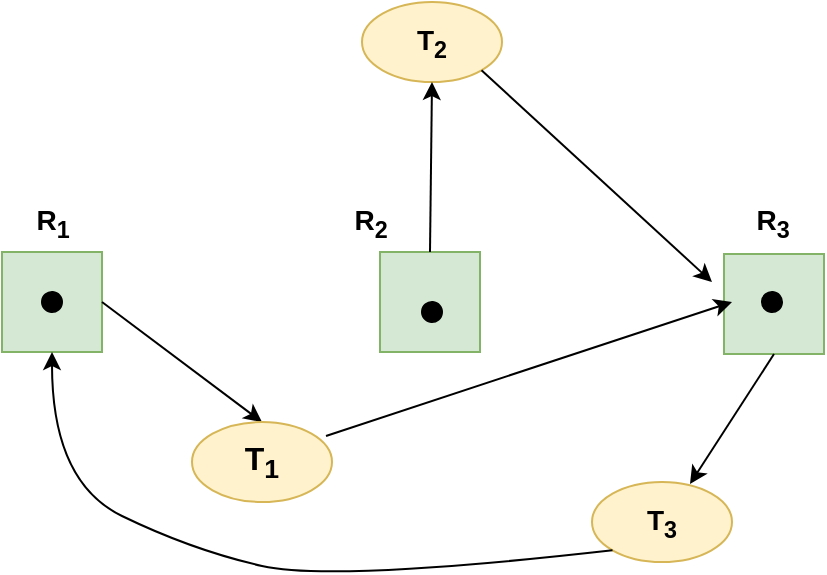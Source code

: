 <mxfile version="17.1.3" type="github">
  <diagram id="1qR-YILkwgbdzUPCVWST" name="Page-1">
    <mxGraphModel dx="786" dy="545" grid="1" gridSize="10" guides="1" tooltips="1" connect="1" arrows="1" fold="1" page="1" pageScale="1" pageWidth="827" pageHeight="1169" math="0" shadow="0">
      <root>
        <mxCell id="0" />
        <mxCell id="1" parent="0" />
        <mxCell id="FMtfgFideMw1u2nnzhZI-16" value="" style="whiteSpace=wrap;html=1;aspect=fixed;fillColor=#d5e8d4;strokeColor=#82b366;" vertex="1" parent="1">
          <mxGeometry x="576" y="266" width="50" height="50" as="geometry" />
        </mxCell>
        <mxCell id="FMtfgFideMw1u2nnzhZI-15" value="" style="whiteSpace=wrap;html=1;aspect=fixed;fillColor=#d5e8d4;strokeColor=#82b366;" vertex="1" parent="1">
          <mxGeometry x="404" y="265" width="50" height="50" as="geometry" />
        </mxCell>
        <mxCell id="FMtfgFideMw1u2nnzhZI-1" value="" style="whiteSpace=wrap;html=1;aspect=fixed;fillColor=#d5e8d4;strokeColor=#82b366;" vertex="1" parent="1">
          <mxGeometry x="215" y="265" width="50" height="50" as="geometry" />
        </mxCell>
        <mxCell id="FMtfgFideMw1u2nnzhZI-5" value="&lt;font style=&quot;font-size: 14px&quot;&gt;&lt;b&gt;T&lt;sub&gt;3&lt;/sub&gt;&lt;/b&gt;&lt;/font&gt;" style="ellipse;whiteSpace=wrap;html=1;fillColor=#fff2cc;strokeColor=#d6b656;" vertex="1" parent="1">
          <mxGeometry x="510" y="380" width="70" height="40" as="geometry" />
        </mxCell>
        <mxCell id="FMtfgFideMw1u2nnzhZI-6" value="&lt;font style=&quot;font-size: 14px&quot;&gt;&lt;b&gt;T&lt;sub&gt;2&lt;/sub&gt;&lt;/b&gt;&lt;/font&gt;" style="ellipse;whiteSpace=wrap;html=1;fillColor=#fff2cc;strokeColor=#d6b656;" vertex="1" parent="1">
          <mxGeometry x="395" y="140" width="70" height="40" as="geometry" />
        </mxCell>
        <mxCell id="FMtfgFideMw1u2nnzhZI-7" value="" style="ellipse;whiteSpace=wrap;html=1;aspect=fixed;rotation=5;fillColor=#000000;" vertex="1" parent="1">
          <mxGeometry x="235" y="285" width="10" height="10" as="geometry" />
        </mxCell>
        <mxCell id="FMtfgFideMw1u2nnzhZI-8" value="" style="ellipse;whiteSpace=wrap;html=1;aspect=fixed;rotation=5;fillColor=#000000;" vertex="1" parent="1">
          <mxGeometry x="425" y="290" width="10" height="10" as="geometry" />
        </mxCell>
        <mxCell id="FMtfgFideMw1u2nnzhZI-9" value="" style="ellipse;whiteSpace=wrap;html=1;aspect=fixed;rotation=5;fillColor=#000000;" vertex="1" parent="1">
          <mxGeometry x="595" y="285" width="10" height="10" as="geometry" />
        </mxCell>
        <mxCell id="FMtfgFideMw1u2nnzhZI-12" value="&lt;font style=&quot;font-size: 14px&quot;&gt;&lt;b&gt;R&lt;sub&gt;1&lt;/sub&gt;&lt;/b&gt;&lt;/font&gt;" style="text;html=1;align=center;verticalAlign=middle;resizable=0;points=[];autosize=1;strokeColor=none;fillColor=none;" vertex="1" parent="1">
          <mxGeometry x="225" y="240" width="30" height="20" as="geometry" />
        </mxCell>
        <mxCell id="FMtfgFideMw1u2nnzhZI-13" value="&lt;font style=&quot;font-size: 14px&quot;&gt;&lt;b&gt;R&lt;sub&gt;2&lt;/sub&gt;&lt;/b&gt;&lt;/font&gt;" style="text;html=1;align=center;verticalAlign=middle;resizable=0;points=[];autosize=1;strokeColor=none;fillColor=none;perimeterSpacing=1;" vertex="1" parent="1">
          <mxGeometry x="384" y="240" width="30" height="20" as="geometry" />
        </mxCell>
        <mxCell id="FMtfgFideMw1u2nnzhZI-14" value="&lt;font style=&quot;font-size: 14px&quot;&gt;&lt;b&gt;R&lt;sub&gt;3&lt;/sub&gt;&lt;/b&gt;&lt;/font&gt;" style="text;html=1;align=center;verticalAlign=middle;resizable=0;points=[];autosize=1;strokeColor=none;fillColor=none;" vertex="1" parent="1">
          <mxGeometry x="585" y="240" width="30" height="20" as="geometry" />
        </mxCell>
        <mxCell id="FMtfgFideMw1u2nnzhZI-19" value="" style="endArrow=classic;html=1;rounded=0;fontSize=14;exitX=1;exitY=1;exitDx=0;exitDy=0;" edge="1" parent="1" source="FMtfgFideMw1u2nnzhZI-6">
          <mxGeometry width="50" height="50" relative="1" as="geometry">
            <mxPoint x="380" y="310" as="sourcePoint" />
            <mxPoint x="570" y="280" as="targetPoint" />
          </mxGeometry>
        </mxCell>
        <mxCell id="FMtfgFideMw1u2nnzhZI-20" value="" style="endArrow=classic;html=1;rounded=0;fontSize=14;startArrow=none;exitX=0.957;exitY=0.175;exitDx=0;exitDy=0;exitPerimeter=0;" edge="1" parent="1" source="FMtfgFideMw1u2nnzhZI-4">
          <mxGeometry width="50" height="50" relative="1" as="geometry">
            <mxPoint x="340" y="380" as="sourcePoint" />
            <mxPoint x="580" y="290" as="targetPoint" />
          </mxGeometry>
        </mxCell>
        <mxCell id="FMtfgFideMw1u2nnzhZI-21" value="" style="curved=1;endArrow=classic;html=1;rounded=0;fontSize=14;exitX=0;exitY=1;exitDx=0;exitDy=0;entryX=0.5;entryY=1;entryDx=0;entryDy=0;" edge="1" parent="1" source="FMtfgFideMw1u2nnzhZI-5" target="FMtfgFideMw1u2nnzhZI-1">
          <mxGeometry width="50" height="50" relative="1" as="geometry">
            <mxPoint x="205" y="490" as="sourcePoint" />
            <mxPoint x="255" y="440" as="targetPoint" />
            <Array as="points">
              <mxPoint x="380" y="430" />
              <mxPoint x="310" y="414" />
              <mxPoint x="240" y="380" />
            </Array>
          </mxGeometry>
        </mxCell>
        <mxCell id="FMtfgFideMw1u2nnzhZI-22" value="" style="endArrow=classic;html=1;rounded=0;fontSize=14;entryX=0.7;entryY=0.025;entryDx=0;entryDy=0;entryPerimeter=0;exitX=0.5;exitY=1;exitDx=0;exitDy=0;" edge="1" parent="1" source="FMtfgFideMw1u2nnzhZI-16" target="FMtfgFideMw1u2nnzhZI-5">
          <mxGeometry width="50" height="50" relative="1" as="geometry">
            <mxPoint x="380" y="310" as="sourcePoint" />
            <mxPoint x="430" y="260" as="targetPoint" />
          </mxGeometry>
        </mxCell>
        <mxCell id="FMtfgFideMw1u2nnzhZI-23" value="" style="endArrow=classic;html=1;rounded=0;fontSize=14;entryX=0.5;entryY=0;entryDx=0;entryDy=0;exitX=1;exitY=0.5;exitDx=0;exitDy=0;" edge="1" parent="1" source="FMtfgFideMw1u2nnzhZI-1" target="FMtfgFideMw1u2nnzhZI-4">
          <mxGeometry width="50" height="50" relative="1" as="geometry">
            <mxPoint x="270" y="290" as="sourcePoint" />
            <mxPoint x="430" y="260" as="targetPoint" />
          </mxGeometry>
        </mxCell>
        <mxCell id="FMtfgFideMw1u2nnzhZI-4" value="&lt;font style=&quot;font-size: 16px&quot;&gt;&lt;b&gt;T&lt;sub&gt;1&lt;/sub&gt;&lt;/b&gt;&lt;/font&gt;" style="ellipse;whiteSpace=wrap;html=1;fillColor=#fff2cc;strokeColor=#d6b656;" vertex="1" parent="1">
          <mxGeometry x="310" y="350" width="70" height="40" as="geometry" />
        </mxCell>
        <mxCell id="FMtfgFideMw1u2nnzhZI-26" value="" style="endArrow=classic;html=1;rounded=0;fontSize=14;entryX=0.5;entryY=1;entryDx=0;entryDy=0;exitX=0.5;exitY=0;exitDx=0;exitDy=0;" edge="1" parent="1" source="FMtfgFideMw1u2nnzhZI-15" target="FMtfgFideMw1u2nnzhZI-6">
          <mxGeometry width="50" height="50" relative="1" as="geometry">
            <mxPoint x="380" y="310" as="sourcePoint" />
            <mxPoint x="430" y="260" as="targetPoint" />
          </mxGeometry>
        </mxCell>
      </root>
    </mxGraphModel>
  </diagram>
</mxfile>
